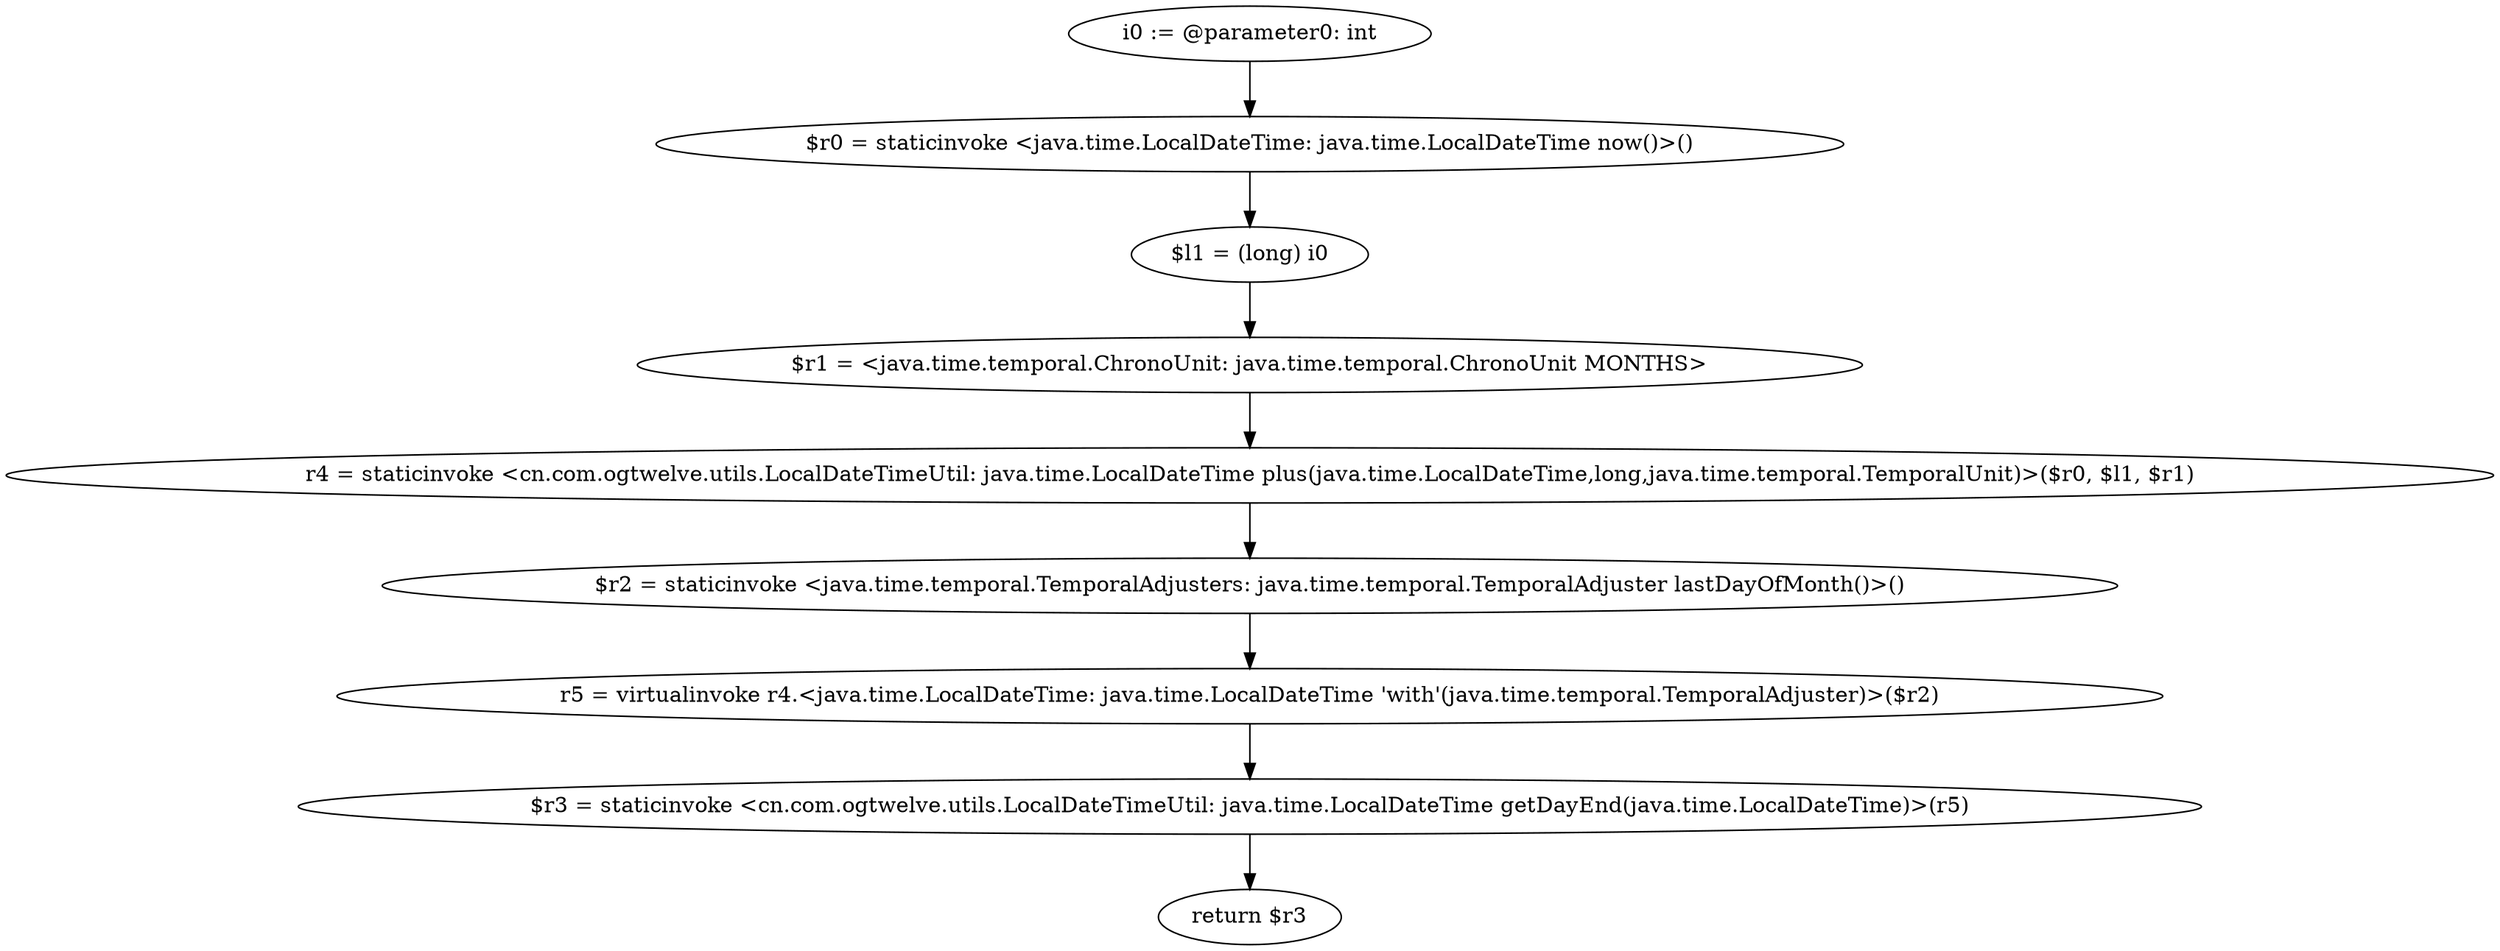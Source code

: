 digraph "unitGraph" {
    "i0 := @parameter0: int"
    "$r0 = staticinvoke <java.time.LocalDateTime: java.time.LocalDateTime now()>()"
    "$l1 = (long) i0"
    "$r1 = <java.time.temporal.ChronoUnit: java.time.temporal.ChronoUnit MONTHS>"
    "r4 = staticinvoke <cn.com.ogtwelve.utils.LocalDateTimeUtil: java.time.LocalDateTime plus(java.time.LocalDateTime,long,java.time.temporal.TemporalUnit)>($r0, $l1, $r1)"
    "$r2 = staticinvoke <java.time.temporal.TemporalAdjusters: java.time.temporal.TemporalAdjuster lastDayOfMonth()>()"
    "r5 = virtualinvoke r4.<java.time.LocalDateTime: java.time.LocalDateTime 'with'(java.time.temporal.TemporalAdjuster)>($r2)"
    "$r3 = staticinvoke <cn.com.ogtwelve.utils.LocalDateTimeUtil: java.time.LocalDateTime getDayEnd(java.time.LocalDateTime)>(r5)"
    "return $r3"
    "i0 := @parameter0: int"->"$r0 = staticinvoke <java.time.LocalDateTime: java.time.LocalDateTime now()>()";
    "$r0 = staticinvoke <java.time.LocalDateTime: java.time.LocalDateTime now()>()"->"$l1 = (long) i0";
    "$l1 = (long) i0"->"$r1 = <java.time.temporal.ChronoUnit: java.time.temporal.ChronoUnit MONTHS>";
    "$r1 = <java.time.temporal.ChronoUnit: java.time.temporal.ChronoUnit MONTHS>"->"r4 = staticinvoke <cn.com.ogtwelve.utils.LocalDateTimeUtil: java.time.LocalDateTime plus(java.time.LocalDateTime,long,java.time.temporal.TemporalUnit)>($r0, $l1, $r1)";
    "r4 = staticinvoke <cn.com.ogtwelve.utils.LocalDateTimeUtil: java.time.LocalDateTime plus(java.time.LocalDateTime,long,java.time.temporal.TemporalUnit)>($r0, $l1, $r1)"->"$r2 = staticinvoke <java.time.temporal.TemporalAdjusters: java.time.temporal.TemporalAdjuster lastDayOfMonth()>()";
    "$r2 = staticinvoke <java.time.temporal.TemporalAdjusters: java.time.temporal.TemporalAdjuster lastDayOfMonth()>()"->"r5 = virtualinvoke r4.<java.time.LocalDateTime: java.time.LocalDateTime 'with'(java.time.temporal.TemporalAdjuster)>($r2)";
    "r5 = virtualinvoke r4.<java.time.LocalDateTime: java.time.LocalDateTime 'with'(java.time.temporal.TemporalAdjuster)>($r2)"->"$r3 = staticinvoke <cn.com.ogtwelve.utils.LocalDateTimeUtil: java.time.LocalDateTime getDayEnd(java.time.LocalDateTime)>(r5)";
    "$r3 = staticinvoke <cn.com.ogtwelve.utils.LocalDateTimeUtil: java.time.LocalDateTime getDayEnd(java.time.LocalDateTime)>(r5)"->"return $r3";
}

